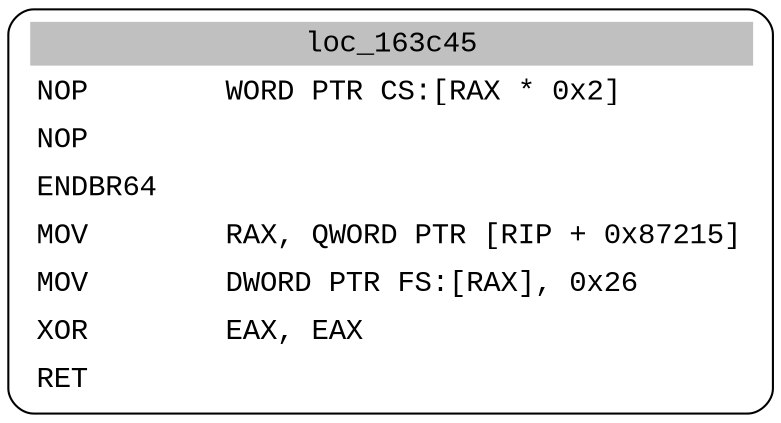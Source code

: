 digraph asm_graph {
1941 [
shape="Mrecord" fontname="Courier New"label =<<table border="0" cellborder="0" cellpadding="3"><tr><td align="center" colspan="2" bgcolor="grey">loc_163c45</td></tr><tr><td align="left">NOP        WORD PTR CS:[RAX * 0x2]</td></tr><tr><td align="left">NOP        </td></tr><tr><td align="left">ENDBR64    </td></tr><tr><td align="left">MOV        RAX, QWORD PTR [RIP + 0x87215]</td></tr><tr><td align="left">MOV        DWORD PTR FS:[RAX], 0x26</td></tr><tr><td align="left">XOR        EAX, EAX</td></tr><tr><td align="left">RET        </td></tr></table>> ];
}